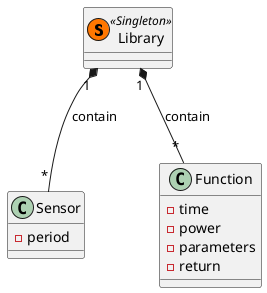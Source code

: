 @startuml

skinparam nodesep 75
skinparam ranksep 75

class Library << (S,#FF7700) Singleton >>

class Sensor {
    - period
}

class Function {
    - time
    - power
    - parameters
    - return
}


Library "1" *-- "*" Function : contain
Library "1" *-- "*" Sensor : contain


@enduml